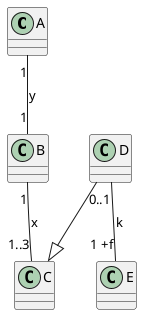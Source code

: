 @startuml 1a

skinparam classAttributeIconSize 0

class A {}
class B {}
class C {}
class D {}
class E {}

A "1" -- "1" B: "y"

B "1" -- "1..3" C: x

D --|> C

D "0..1" -- "1 +f" E: k 

@enduml